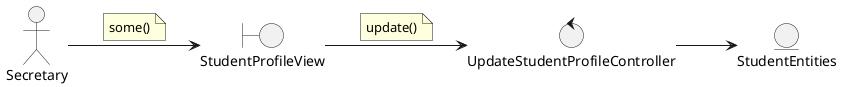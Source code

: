 @startuml
left to right direction

actor Secretary

boundary StudentProfileView

control UpdateStudentProfileController

entity StudentEntities


'--- Actor relations ---
Secretary --> StudentProfileView
note on link
    some()
end note

'--- Views relations ---
StudentProfileView --> UpdateStudentProfileController
note on link
    update()
end note

'--- Controllers relations ---
UpdateStudentProfileController --> StudentEntities

'--- Entity relations ---

@enduml